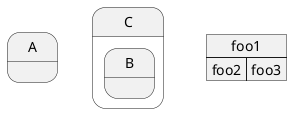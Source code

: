 {
  "sha1": "f01lalot5js0ojg5hth2dpahtaizvrv",
  "insertion": {
    "when": "2024-06-01T09:03:05.315Z",
    "url": "https://forum.plantuml.net/17275/composite-state-functionality-with-allow_mixing",
    "user": "plantuml@gmail.com"
  }
}
@startuml
state "A" as stateA
state "C" as stateC {
 state B
}
json foo1 {
  "foo2": "foo3"
}
@enduml

